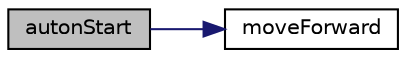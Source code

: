 digraph "autonStart"
{
  edge [fontname="Helvetica",fontsize="10",labelfontname="Helvetica",labelfontsize="10"];
  node [fontname="Helvetica",fontsize="10",shape=record];
  rankdir="LR";
  Node27 [label="autonStart",height=0.2,width=0.4,color="black", fillcolor="grey75", style="filled", fontcolor="black"];
  Node27 -> Node28 [color="midnightblue",fontsize="10",style="solid",fontname="Helvetica"];
  Node28 [label="moveForward",height=0.2,width=0.4,color="black", fillcolor="white", style="filled",URL="$auton_8cpp.html#ac132ca53625938c26d9d9104ca5c9e82"];
}
